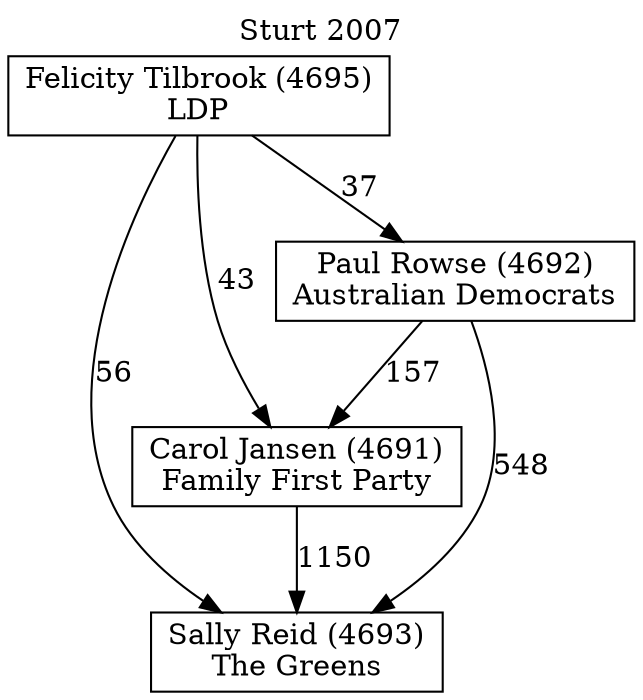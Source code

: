 // House preference flow
digraph "Sally Reid (4693)_Sturt_2007" {
	graph [label="Sturt 2007" labelloc=t mclimit=10]
	node [shape=box]
	"Sally Reid (4693)" [label="Sally Reid (4693)
The Greens"]
	"Carol Jansen (4691)" [label="Carol Jansen (4691)
Family First Party"]
	"Paul Rowse (4692)" [label="Paul Rowse (4692)
Australian Democrats"]
	"Felicity Tilbrook (4695)" [label="Felicity Tilbrook (4695)
LDP"]
	"Sally Reid (4693)" [label="Sally Reid (4693)
The Greens"]
	"Paul Rowse (4692)" [label="Paul Rowse (4692)
Australian Democrats"]
	"Felicity Tilbrook (4695)" [label="Felicity Tilbrook (4695)
LDP"]
	"Sally Reid (4693)" [label="Sally Reid (4693)
The Greens"]
	"Felicity Tilbrook (4695)" [label="Felicity Tilbrook (4695)
LDP"]
	"Felicity Tilbrook (4695)" [label="Felicity Tilbrook (4695)
LDP"]
	"Paul Rowse (4692)" [label="Paul Rowse (4692)
Australian Democrats"]
	"Felicity Tilbrook (4695)" [label="Felicity Tilbrook (4695)
LDP"]
	"Felicity Tilbrook (4695)" [label="Felicity Tilbrook (4695)
LDP"]
	"Carol Jansen (4691)" [label="Carol Jansen (4691)
Family First Party"]
	"Paul Rowse (4692)" [label="Paul Rowse (4692)
Australian Democrats"]
	"Felicity Tilbrook (4695)" [label="Felicity Tilbrook (4695)
LDP"]
	"Carol Jansen (4691)" [label="Carol Jansen (4691)
Family First Party"]
	"Felicity Tilbrook (4695)" [label="Felicity Tilbrook (4695)
LDP"]
	"Felicity Tilbrook (4695)" [label="Felicity Tilbrook (4695)
LDP"]
	"Paul Rowse (4692)" [label="Paul Rowse (4692)
Australian Democrats"]
	"Felicity Tilbrook (4695)" [label="Felicity Tilbrook (4695)
LDP"]
	"Felicity Tilbrook (4695)" [label="Felicity Tilbrook (4695)
LDP"]
	"Carol Jansen (4691)" -> "Sally Reid (4693)" [label=1150]
	"Paul Rowse (4692)" -> "Carol Jansen (4691)" [label=157]
	"Felicity Tilbrook (4695)" -> "Paul Rowse (4692)" [label=37]
	"Paul Rowse (4692)" -> "Sally Reid (4693)" [label=548]
	"Felicity Tilbrook (4695)" -> "Sally Reid (4693)" [label=56]
	"Felicity Tilbrook (4695)" -> "Carol Jansen (4691)" [label=43]
}
